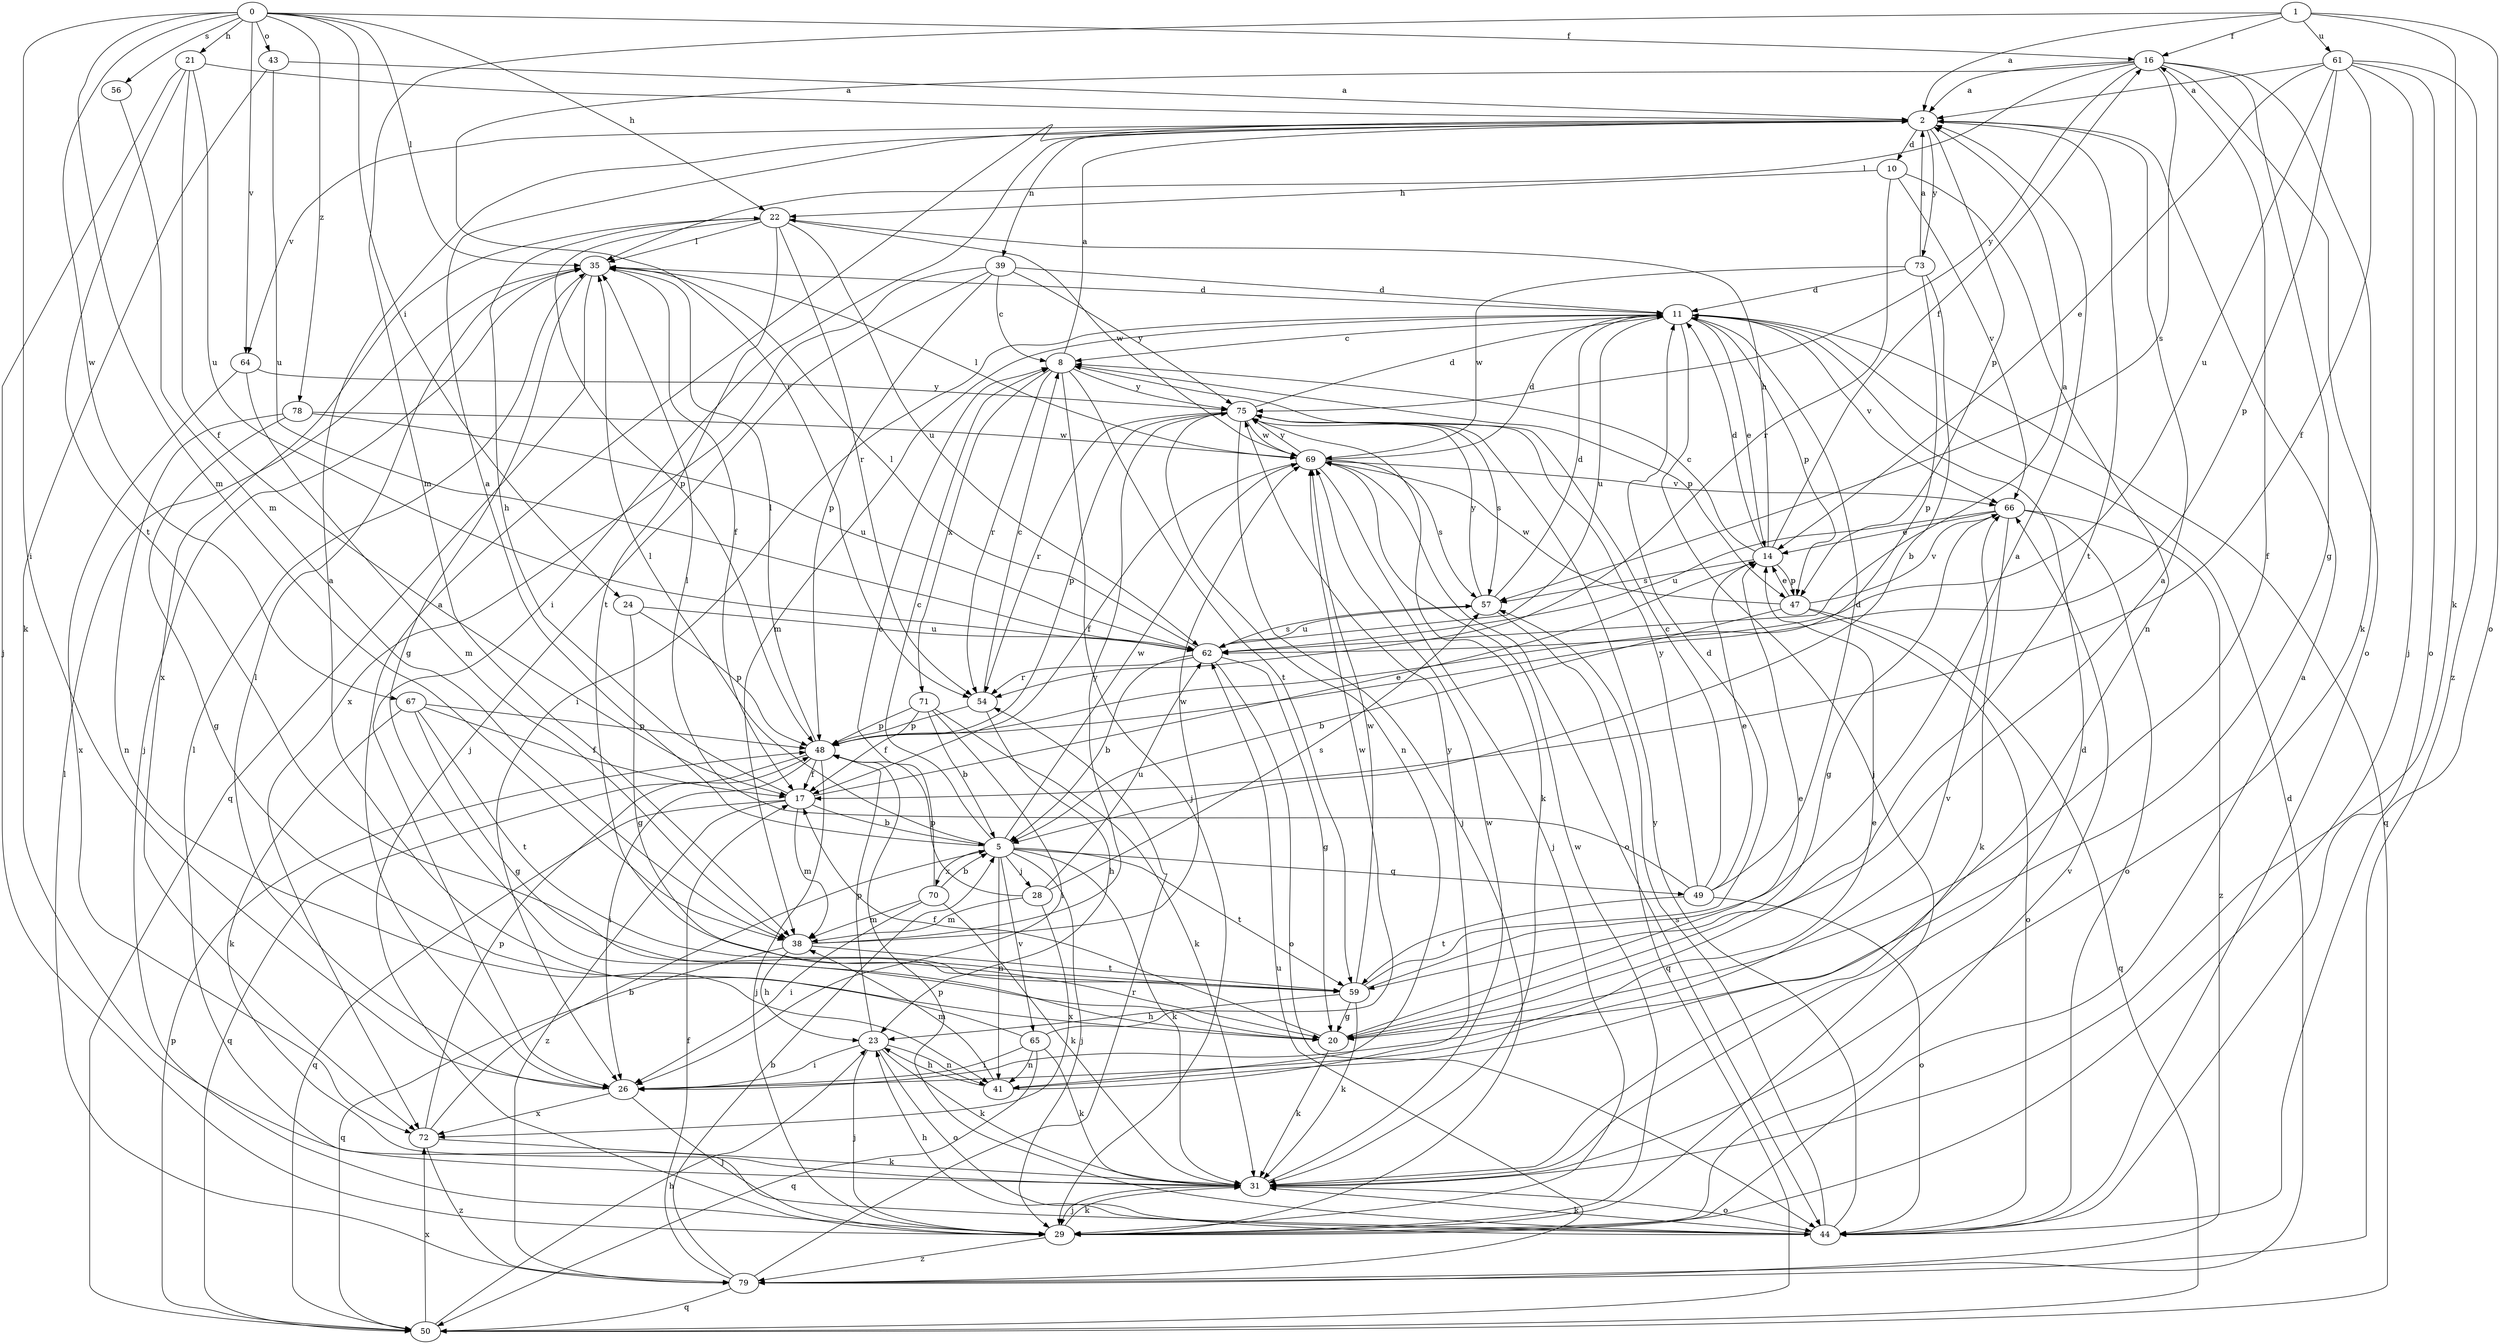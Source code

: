 strict digraph  {
0;
1;
2;
5;
8;
10;
11;
14;
16;
17;
20;
21;
22;
23;
24;
26;
28;
29;
31;
35;
38;
39;
41;
43;
44;
47;
48;
49;
50;
54;
56;
57;
59;
61;
62;
64;
65;
66;
67;
69;
70;
71;
72;
73;
75;
78;
79;
0 -> 16  [label=f];
0 -> 21  [label=h];
0 -> 22  [label=h];
0 -> 24  [label=i];
0 -> 26  [label=i];
0 -> 35  [label=l];
0 -> 38  [label=m];
0 -> 43  [label=o];
0 -> 56  [label=s];
0 -> 64  [label=v];
0 -> 67  [label=w];
0 -> 78  [label=z];
1 -> 2  [label=a];
1 -> 16  [label=f];
1 -> 31  [label=k];
1 -> 38  [label=m];
1 -> 44  [label=o];
1 -> 61  [label=u];
2 -> 10  [label=d];
2 -> 26  [label=i];
2 -> 39  [label=n];
2 -> 47  [label=p];
2 -> 59  [label=t];
2 -> 64  [label=v];
2 -> 73  [label=y];
5 -> 2  [label=a];
5 -> 8  [label=c];
5 -> 28  [label=j];
5 -> 29  [label=j];
5 -> 31  [label=k];
5 -> 35  [label=l];
5 -> 41  [label=n];
5 -> 49  [label=q];
5 -> 59  [label=t];
5 -> 65  [label=v];
5 -> 69  [label=w];
5 -> 70  [label=x];
8 -> 2  [label=a];
8 -> 29  [label=j];
8 -> 47  [label=p];
8 -> 54  [label=r];
8 -> 59  [label=t];
8 -> 71  [label=x];
8 -> 75  [label=y];
10 -> 22  [label=h];
10 -> 41  [label=n];
10 -> 54  [label=r];
10 -> 66  [label=v];
11 -> 8  [label=c];
11 -> 14  [label=e];
11 -> 26  [label=i];
11 -> 29  [label=j];
11 -> 38  [label=m];
11 -> 47  [label=p];
11 -> 50  [label=q];
11 -> 62  [label=u];
11 -> 66  [label=v];
14 -> 8  [label=c];
14 -> 11  [label=d];
14 -> 16  [label=f];
14 -> 22  [label=h];
14 -> 47  [label=p];
14 -> 57  [label=s];
16 -> 2  [label=a];
16 -> 20  [label=g];
16 -> 31  [label=k];
16 -> 35  [label=l];
16 -> 44  [label=o];
16 -> 54  [label=r];
16 -> 57  [label=s];
16 -> 75  [label=y];
17 -> 5  [label=b];
17 -> 14  [label=e];
17 -> 22  [label=h];
17 -> 38  [label=m];
17 -> 50  [label=q];
17 -> 79  [label=z];
20 -> 2  [label=a];
20 -> 14  [label=e];
20 -> 16  [label=f];
20 -> 17  [label=f];
20 -> 31  [label=k];
21 -> 2  [label=a];
21 -> 17  [label=f];
21 -> 29  [label=j];
21 -> 59  [label=t];
21 -> 62  [label=u];
22 -> 35  [label=l];
22 -> 48  [label=p];
22 -> 54  [label=r];
22 -> 59  [label=t];
22 -> 62  [label=u];
22 -> 69  [label=w];
22 -> 72  [label=x];
23 -> 26  [label=i];
23 -> 29  [label=j];
23 -> 31  [label=k];
23 -> 41  [label=n];
23 -> 44  [label=o];
23 -> 48  [label=p];
24 -> 20  [label=g];
24 -> 48  [label=p];
24 -> 62  [label=u];
26 -> 2  [label=a];
26 -> 14  [label=e];
26 -> 29  [label=j];
26 -> 35  [label=l];
26 -> 66  [label=v];
26 -> 72  [label=x];
28 -> 38  [label=m];
28 -> 48  [label=p];
28 -> 57  [label=s];
28 -> 62  [label=u];
28 -> 72  [label=x];
29 -> 2  [label=a];
29 -> 31  [label=k];
29 -> 66  [label=v];
29 -> 69  [label=w];
29 -> 79  [label=z];
31 -> 11  [label=d];
31 -> 29  [label=j];
31 -> 44  [label=o];
31 -> 69  [label=w];
35 -> 11  [label=d];
35 -> 17  [label=f];
35 -> 20  [label=g];
35 -> 29  [label=j];
35 -> 50  [label=q];
38 -> 23  [label=h];
38 -> 50  [label=q];
38 -> 59  [label=t];
38 -> 69  [label=w];
38 -> 75  [label=y];
39 -> 8  [label=c];
39 -> 11  [label=d];
39 -> 29  [label=j];
39 -> 48  [label=p];
39 -> 72  [label=x];
39 -> 75  [label=y];
41 -> 23  [label=h];
41 -> 38  [label=m];
41 -> 75  [label=y];
43 -> 2  [label=a];
43 -> 31  [label=k];
43 -> 62  [label=u];
44 -> 23  [label=h];
44 -> 31  [label=k];
44 -> 35  [label=l];
44 -> 48  [label=p];
44 -> 57  [label=s];
44 -> 75  [label=y];
47 -> 5  [label=b];
47 -> 14  [label=e];
47 -> 44  [label=o];
47 -> 50  [label=q];
47 -> 66  [label=v];
47 -> 69  [label=w];
48 -> 17  [label=f];
48 -> 26  [label=i];
48 -> 29  [label=j];
48 -> 35  [label=l];
48 -> 50  [label=q];
49 -> 8  [label=c];
49 -> 11  [label=d];
49 -> 14  [label=e];
49 -> 35  [label=l];
49 -> 44  [label=o];
49 -> 59  [label=t];
49 -> 75  [label=y];
50 -> 23  [label=h];
50 -> 48  [label=p];
50 -> 72  [label=x];
54 -> 8  [label=c];
54 -> 23  [label=h];
54 -> 48  [label=p];
56 -> 38  [label=m];
57 -> 11  [label=d];
57 -> 50  [label=q];
57 -> 62  [label=u];
57 -> 75  [label=y];
59 -> 2  [label=a];
59 -> 11  [label=d];
59 -> 20  [label=g];
59 -> 23  [label=h];
59 -> 31  [label=k];
59 -> 69  [label=w];
61 -> 2  [label=a];
61 -> 14  [label=e];
61 -> 17  [label=f];
61 -> 29  [label=j];
61 -> 44  [label=o];
61 -> 48  [label=p];
61 -> 62  [label=u];
61 -> 79  [label=z];
62 -> 2  [label=a];
62 -> 5  [label=b];
62 -> 20  [label=g];
62 -> 35  [label=l];
62 -> 44  [label=o];
62 -> 54  [label=r];
62 -> 57  [label=s];
64 -> 38  [label=m];
64 -> 72  [label=x];
64 -> 75  [label=y];
65 -> 2  [label=a];
65 -> 26  [label=i];
65 -> 31  [label=k];
65 -> 41  [label=n];
65 -> 50  [label=q];
65 -> 69  [label=w];
66 -> 14  [label=e];
66 -> 20  [label=g];
66 -> 31  [label=k];
66 -> 44  [label=o];
66 -> 62  [label=u];
66 -> 79  [label=z];
67 -> 17  [label=f];
67 -> 20  [label=g];
67 -> 31  [label=k];
67 -> 48  [label=p];
67 -> 59  [label=t];
69 -> 11  [label=d];
69 -> 17  [label=f];
69 -> 29  [label=j];
69 -> 35  [label=l];
69 -> 44  [label=o];
69 -> 57  [label=s];
69 -> 66  [label=v];
69 -> 75  [label=y];
70 -> 5  [label=b];
70 -> 8  [label=c];
70 -> 26  [label=i];
70 -> 31  [label=k];
70 -> 38  [label=m];
71 -> 5  [label=b];
71 -> 17  [label=f];
71 -> 26  [label=i];
71 -> 31  [label=k];
71 -> 48  [label=p];
72 -> 5  [label=b];
72 -> 31  [label=k];
72 -> 48  [label=p];
72 -> 79  [label=z];
73 -> 2  [label=a];
73 -> 5  [label=b];
73 -> 11  [label=d];
73 -> 48  [label=p];
73 -> 69  [label=w];
75 -> 11  [label=d];
75 -> 29  [label=j];
75 -> 31  [label=k];
75 -> 41  [label=n];
75 -> 48  [label=p];
75 -> 54  [label=r];
75 -> 57  [label=s];
75 -> 69  [label=w];
78 -> 20  [label=g];
78 -> 41  [label=n];
78 -> 62  [label=u];
78 -> 69  [label=w];
79 -> 5  [label=b];
79 -> 11  [label=d];
79 -> 17  [label=f];
79 -> 35  [label=l];
79 -> 50  [label=q];
79 -> 54  [label=r];
79 -> 62  [label=u];
}
